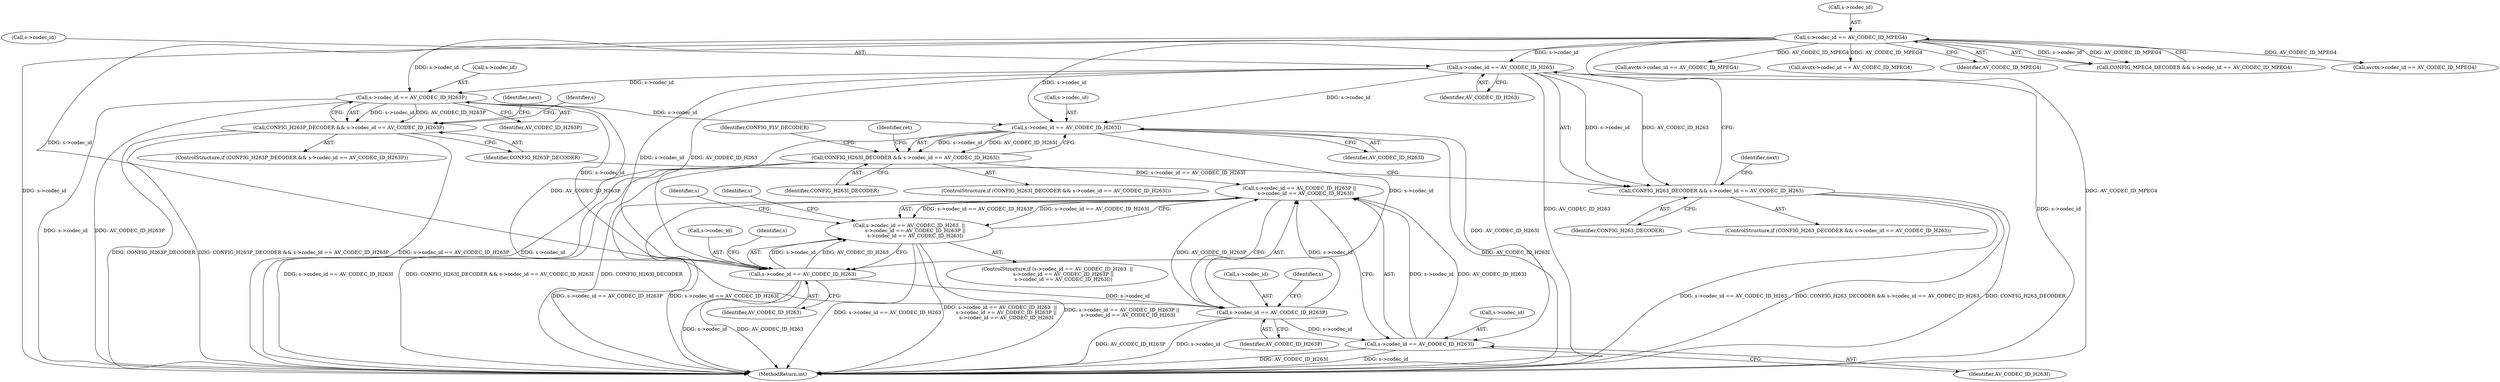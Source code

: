 digraph "0_FFmpeg_bd27a9364ca274ca97f1df6d984e88a0700fb235_0@pointer" {
"1000216" [label="(Call,s->codec_id == AV_CODEC_ID_H263)"];
"1000197" [label="(Call,s->codec_id == AV_CODEC_ID_MPEG4)"];
"1000214" [label="(Call,CONFIG_H263_DECODER && s->codec_id == AV_CODEC_ID_H263)"];
"1000235" [label="(Call,s->codec_id == AV_CODEC_ID_H263P)"];
"1000233" [label="(Call,CONFIG_H263P_DECODER && s->codec_id == AV_CODEC_ID_H263P)"];
"1000483" [label="(Call,s->codec_id == AV_CODEC_ID_H263I)"];
"1000481" [label="(Call,CONFIG_H263I_DECODER && s->codec_id == AV_CODEC_ID_H263I)"];
"1000759" [label="(Call,s->codec_id == AV_CODEC_ID_H263P ||\n        s->codec_id == AV_CODEC_ID_H263I)"];
"1000753" [label="(Call,s->codec_id == AV_CODEC_ID_H263  ||\n        s->codec_id == AV_CODEC_ID_H263P ||\n        s->codec_id == AV_CODEC_ID_H263I)"];
"1000754" [label="(Call,s->codec_id == AV_CODEC_ID_H263)"];
"1000760" [label="(Call,s->codec_id == AV_CODEC_ID_H263P)"];
"1000765" [label="(Call,s->codec_id == AV_CODEC_ID_H263I)"];
"1000483" [label="(Call,s->codec_id == AV_CODEC_ID_H263I)"];
"1000487" [label="(Identifier,AV_CODEC_ID_H263I)"];
"1000759" [label="(Call,s->codec_id == AV_CODEC_ID_H263P ||\n        s->codec_id == AV_CODEC_ID_H263I)"];
"1000765" [label="(Call,s->codec_id == AV_CODEC_ID_H263I)"];
"1000772" [label="(Identifier,s)"];
"1000236" [label="(Call,s->codec_id)"];
"1000233" [label="(Call,CONFIG_H263P_DECODER && s->codec_id == AV_CODEC_ID_H263P)"];
"1000484" [label="(Call,s->codec_id)"];
"1000496" [label="(Identifier,CONFIG_FLV_DECODER)"];
"1000764" [label="(Identifier,AV_CODEC_ID_H263P)"];
"1000760" [label="(Call,s->codec_id == AV_CODEC_ID_H263P)"];
"1000216" [label="(Call,s->codec_id == AV_CODEC_ID_H263)"];
"1000223" [label="(Identifier,next)"];
"1000213" [label="(ControlStructure,if (CONFIG_H263_DECODER && s->codec_id == AV_CODEC_ID_H263))"];
"1000753" [label="(Call,s->codec_id == AV_CODEC_ID_H263  ||\n        s->codec_id == AV_CODEC_ID_H263P ||\n        s->codec_id == AV_CODEC_ID_H263I)"];
"1000761" [label="(Call,s->codec_id)"];
"1000215" [label="(Identifier,CONFIG_H263_DECODER)"];
"1000481" [label="(Call,CONFIG_H263I_DECODER && s->codec_id == AV_CODEC_ID_H263I)"];
"1000782" [label="(Identifier,s)"];
"1000217" [label="(Call,s->codec_id)"];
"1000767" [label="(Identifier,s)"];
"1000220" [label="(Identifier,AV_CODEC_ID_H263)"];
"1000758" [label="(Identifier,AV_CODEC_ID_H263)"];
"1001474" [label="(MethodReturn,int)"];
"1000480" [label="(ControlStructure,if (CONFIG_H263I_DECODER && s->codec_id == AV_CODEC_ID_H263I))"];
"1000766" [label="(Call,s->codec_id)"];
"1001213" [label="(Call,avctx->codec_id == AV_CODEC_ID_MPEG4)"];
"1000427" [label="(Call,avctx->codec_id == AV_CODEC_ID_MPEG4)"];
"1000201" [label="(Identifier,AV_CODEC_ID_MPEG4)"];
"1000242" [label="(Identifier,next)"];
"1000197" [label="(Call,s->codec_id == AV_CODEC_ID_MPEG4)"];
"1000769" [label="(Identifier,AV_CODEC_ID_H263I)"];
"1000235" [label="(Call,s->codec_id == AV_CODEC_ID_H263P)"];
"1000752" [label="(ControlStructure,if (s->codec_id == AV_CODEC_ID_H263  ||\n        s->codec_id == AV_CODEC_ID_H263P ||\n        s->codec_id == AV_CODEC_ID_H263I))"];
"1000490" [label="(Identifier,ret)"];
"1000755" [label="(Call,s->codec_id)"];
"1000254" [label="(Identifier,s)"];
"1000754" [label="(Call,s->codec_id == AV_CODEC_ID_H263)"];
"1000234" [label="(Identifier,CONFIG_H263P_DECODER)"];
"1000214" [label="(Call,CONFIG_H263_DECODER && s->codec_id == AV_CODEC_ID_H263)"];
"1000195" [label="(Call,CONFIG_MPEG4_DECODER && s->codec_id == AV_CODEC_ID_MPEG4)"];
"1000239" [label="(Identifier,AV_CODEC_ID_H263P)"];
"1000762" [label="(Identifier,s)"];
"1000482" [label="(Identifier,CONFIG_H263I_DECODER)"];
"1000653" [label="(Call,avctx->codec_id == AV_CODEC_ID_MPEG4)"];
"1000232" [label="(ControlStructure,if (CONFIG_H263P_DECODER && s->codec_id == AV_CODEC_ID_H263P))"];
"1000198" [label="(Call,s->codec_id)"];
"1000216" -> "1000214"  [label="AST: "];
"1000216" -> "1000220"  [label="CFG: "];
"1000217" -> "1000216"  [label="AST: "];
"1000220" -> "1000216"  [label="AST: "];
"1000214" -> "1000216"  [label="CFG: "];
"1000216" -> "1001474"  [label="DDG: s->codec_id"];
"1000216" -> "1001474"  [label="DDG: AV_CODEC_ID_H263"];
"1000216" -> "1000214"  [label="DDG: s->codec_id"];
"1000216" -> "1000214"  [label="DDG: AV_CODEC_ID_H263"];
"1000197" -> "1000216"  [label="DDG: s->codec_id"];
"1000216" -> "1000235"  [label="DDG: s->codec_id"];
"1000216" -> "1000483"  [label="DDG: s->codec_id"];
"1000216" -> "1000754"  [label="DDG: s->codec_id"];
"1000216" -> "1000754"  [label="DDG: AV_CODEC_ID_H263"];
"1000197" -> "1000195"  [label="AST: "];
"1000197" -> "1000201"  [label="CFG: "];
"1000198" -> "1000197"  [label="AST: "];
"1000201" -> "1000197"  [label="AST: "];
"1000195" -> "1000197"  [label="CFG: "];
"1000197" -> "1001474"  [label="DDG: AV_CODEC_ID_MPEG4"];
"1000197" -> "1001474"  [label="DDG: s->codec_id"];
"1000197" -> "1000195"  [label="DDG: s->codec_id"];
"1000197" -> "1000195"  [label="DDG: AV_CODEC_ID_MPEG4"];
"1000197" -> "1000235"  [label="DDG: s->codec_id"];
"1000197" -> "1000427"  [label="DDG: AV_CODEC_ID_MPEG4"];
"1000197" -> "1000483"  [label="DDG: s->codec_id"];
"1000197" -> "1000653"  [label="DDG: AV_CODEC_ID_MPEG4"];
"1000197" -> "1000754"  [label="DDG: s->codec_id"];
"1000197" -> "1001213"  [label="DDG: AV_CODEC_ID_MPEG4"];
"1000214" -> "1000213"  [label="AST: "];
"1000214" -> "1000215"  [label="CFG: "];
"1000215" -> "1000214"  [label="AST: "];
"1000223" -> "1000214"  [label="CFG: "];
"1000234" -> "1000214"  [label="CFG: "];
"1000214" -> "1001474"  [label="DDG: s->codec_id == AV_CODEC_ID_H263"];
"1000214" -> "1001474"  [label="DDG: CONFIG_H263_DECODER && s->codec_id == AV_CODEC_ID_H263"];
"1000214" -> "1001474"  [label="DDG: CONFIG_H263_DECODER"];
"1000235" -> "1000233"  [label="AST: "];
"1000235" -> "1000239"  [label="CFG: "];
"1000236" -> "1000235"  [label="AST: "];
"1000239" -> "1000235"  [label="AST: "];
"1000233" -> "1000235"  [label="CFG: "];
"1000235" -> "1001474"  [label="DDG: s->codec_id"];
"1000235" -> "1001474"  [label="DDG: AV_CODEC_ID_H263P"];
"1000235" -> "1000233"  [label="DDG: s->codec_id"];
"1000235" -> "1000233"  [label="DDG: AV_CODEC_ID_H263P"];
"1000235" -> "1000483"  [label="DDG: s->codec_id"];
"1000235" -> "1000754"  [label="DDG: s->codec_id"];
"1000235" -> "1000760"  [label="DDG: AV_CODEC_ID_H263P"];
"1000233" -> "1000232"  [label="AST: "];
"1000233" -> "1000234"  [label="CFG: "];
"1000234" -> "1000233"  [label="AST: "];
"1000242" -> "1000233"  [label="CFG: "];
"1000254" -> "1000233"  [label="CFG: "];
"1000233" -> "1001474"  [label="DDG: CONFIG_H263P_DECODER && s->codec_id == AV_CODEC_ID_H263P"];
"1000233" -> "1001474"  [label="DDG: s->codec_id == AV_CODEC_ID_H263P"];
"1000233" -> "1001474"  [label="DDG: CONFIG_H263P_DECODER"];
"1000483" -> "1000481"  [label="AST: "];
"1000483" -> "1000487"  [label="CFG: "];
"1000484" -> "1000483"  [label="AST: "];
"1000487" -> "1000483"  [label="AST: "];
"1000481" -> "1000483"  [label="CFG: "];
"1000483" -> "1001474"  [label="DDG: AV_CODEC_ID_H263I"];
"1000483" -> "1001474"  [label="DDG: s->codec_id"];
"1000483" -> "1000481"  [label="DDG: s->codec_id"];
"1000483" -> "1000481"  [label="DDG: AV_CODEC_ID_H263I"];
"1000483" -> "1000754"  [label="DDG: s->codec_id"];
"1000483" -> "1000765"  [label="DDG: AV_CODEC_ID_H263I"];
"1000481" -> "1000480"  [label="AST: "];
"1000481" -> "1000482"  [label="CFG: "];
"1000482" -> "1000481"  [label="AST: "];
"1000490" -> "1000481"  [label="CFG: "];
"1000496" -> "1000481"  [label="CFG: "];
"1000481" -> "1001474"  [label="DDG: s->codec_id == AV_CODEC_ID_H263I"];
"1000481" -> "1001474"  [label="DDG: CONFIG_H263I_DECODER && s->codec_id == AV_CODEC_ID_H263I"];
"1000481" -> "1001474"  [label="DDG: CONFIG_H263I_DECODER"];
"1000481" -> "1000759"  [label="DDG: s->codec_id == AV_CODEC_ID_H263I"];
"1000759" -> "1000753"  [label="AST: "];
"1000759" -> "1000760"  [label="CFG: "];
"1000759" -> "1000765"  [label="CFG: "];
"1000760" -> "1000759"  [label="AST: "];
"1000765" -> "1000759"  [label="AST: "];
"1000753" -> "1000759"  [label="CFG: "];
"1000759" -> "1001474"  [label="DDG: s->codec_id == AV_CODEC_ID_H263P"];
"1000759" -> "1001474"  [label="DDG: s->codec_id == AV_CODEC_ID_H263I"];
"1000759" -> "1000753"  [label="DDG: s->codec_id == AV_CODEC_ID_H263P"];
"1000759" -> "1000753"  [label="DDG: s->codec_id == AV_CODEC_ID_H263I"];
"1000760" -> "1000759"  [label="DDG: s->codec_id"];
"1000760" -> "1000759"  [label="DDG: AV_CODEC_ID_H263P"];
"1000765" -> "1000759"  [label="DDG: s->codec_id"];
"1000765" -> "1000759"  [label="DDG: AV_CODEC_ID_H263I"];
"1000753" -> "1000752"  [label="AST: "];
"1000753" -> "1000754"  [label="CFG: "];
"1000754" -> "1000753"  [label="AST: "];
"1000772" -> "1000753"  [label="CFG: "];
"1000782" -> "1000753"  [label="CFG: "];
"1000753" -> "1001474"  [label="DDG: s->codec_id == AV_CODEC_ID_H263"];
"1000753" -> "1001474"  [label="DDG: s->codec_id == AV_CODEC_ID_H263  ||\n        s->codec_id == AV_CODEC_ID_H263P ||\n        s->codec_id == AV_CODEC_ID_H263I"];
"1000753" -> "1001474"  [label="DDG: s->codec_id == AV_CODEC_ID_H263P ||\n        s->codec_id == AV_CODEC_ID_H263I"];
"1000754" -> "1000753"  [label="DDG: s->codec_id"];
"1000754" -> "1000753"  [label="DDG: AV_CODEC_ID_H263"];
"1000754" -> "1000758"  [label="CFG: "];
"1000755" -> "1000754"  [label="AST: "];
"1000758" -> "1000754"  [label="AST: "];
"1000762" -> "1000754"  [label="CFG: "];
"1000754" -> "1001474"  [label="DDG: AV_CODEC_ID_H263"];
"1000754" -> "1001474"  [label="DDG: s->codec_id"];
"1000754" -> "1000760"  [label="DDG: s->codec_id"];
"1000760" -> "1000764"  [label="CFG: "];
"1000761" -> "1000760"  [label="AST: "];
"1000764" -> "1000760"  [label="AST: "];
"1000767" -> "1000760"  [label="CFG: "];
"1000760" -> "1001474"  [label="DDG: AV_CODEC_ID_H263P"];
"1000760" -> "1001474"  [label="DDG: s->codec_id"];
"1000760" -> "1000765"  [label="DDG: s->codec_id"];
"1000765" -> "1000769"  [label="CFG: "];
"1000766" -> "1000765"  [label="AST: "];
"1000769" -> "1000765"  [label="AST: "];
"1000765" -> "1001474"  [label="DDG: AV_CODEC_ID_H263I"];
"1000765" -> "1001474"  [label="DDG: s->codec_id"];
}
